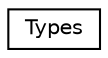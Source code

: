 digraph "Graphical Class Hierarchy"
{
  edge [fontname="Helvetica",fontsize="10",labelfontname="Helvetica",labelfontsize="10"];
  node [fontname="Helvetica",fontsize="10",shape=record];
  rankdir="LR";
  Node0 [label="Types",height=0.2,width=0.4,color="black", fillcolor="white", style="filled",URL="$structaworx_1_1lib_1_1expressions_1_1Types.html"];
}
